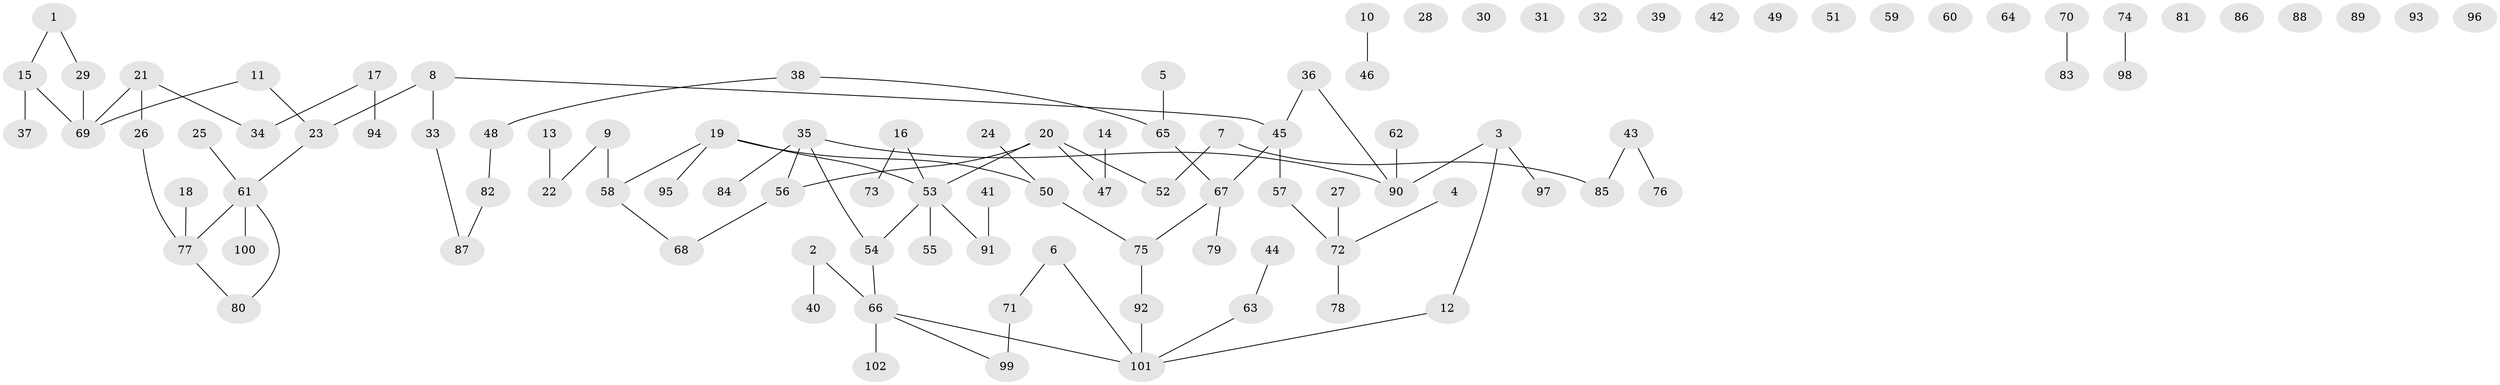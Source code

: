 // Generated by graph-tools (version 1.1) at 2025/00/03/09/25 03:00:52]
// undirected, 102 vertices, 91 edges
graph export_dot {
graph [start="1"]
  node [color=gray90,style=filled];
  1;
  2;
  3;
  4;
  5;
  6;
  7;
  8;
  9;
  10;
  11;
  12;
  13;
  14;
  15;
  16;
  17;
  18;
  19;
  20;
  21;
  22;
  23;
  24;
  25;
  26;
  27;
  28;
  29;
  30;
  31;
  32;
  33;
  34;
  35;
  36;
  37;
  38;
  39;
  40;
  41;
  42;
  43;
  44;
  45;
  46;
  47;
  48;
  49;
  50;
  51;
  52;
  53;
  54;
  55;
  56;
  57;
  58;
  59;
  60;
  61;
  62;
  63;
  64;
  65;
  66;
  67;
  68;
  69;
  70;
  71;
  72;
  73;
  74;
  75;
  76;
  77;
  78;
  79;
  80;
  81;
  82;
  83;
  84;
  85;
  86;
  87;
  88;
  89;
  90;
  91;
  92;
  93;
  94;
  95;
  96;
  97;
  98;
  99;
  100;
  101;
  102;
  1 -- 15;
  1 -- 29;
  2 -- 40;
  2 -- 66;
  3 -- 12;
  3 -- 90;
  3 -- 97;
  4 -- 72;
  5 -- 65;
  6 -- 71;
  6 -- 101;
  7 -- 52;
  7 -- 85;
  8 -- 23;
  8 -- 33;
  8 -- 45;
  9 -- 22;
  9 -- 58;
  10 -- 46;
  11 -- 23;
  11 -- 69;
  12 -- 101;
  13 -- 22;
  14 -- 47;
  15 -- 37;
  15 -- 69;
  16 -- 53;
  16 -- 73;
  17 -- 34;
  17 -- 94;
  18 -- 77;
  19 -- 50;
  19 -- 53;
  19 -- 58;
  19 -- 95;
  20 -- 47;
  20 -- 52;
  20 -- 53;
  20 -- 56;
  21 -- 26;
  21 -- 34;
  21 -- 69;
  23 -- 61;
  24 -- 50;
  25 -- 61;
  26 -- 77;
  27 -- 72;
  29 -- 69;
  33 -- 87;
  35 -- 54;
  35 -- 56;
  35 -- 84;
  35 -- 90;
  36 -- 45;
  36 -- 90;
  38 -- 48;
  38 -- 65;
  41 -- 91;
  43 -- 76;
  43 -- 85;
  44 -- 63;
  45 -- 57;
  45 -- 67;
  48 -- 82;
  50 -- 75;
  53 -- 54;
  53 -- 55;
  53 -- 91;
  54 -- 66;
  56 -- 68;
  57 -- 72;
  58 -- 68;
  61 -- 77;
  61 -- 80;
  61 -- 100;
  62 -- 90;
  63 -- 101;
  65 -- 67;
  66 -- 99;
  66 -- 101;
  66 -- 102;
  67 -- 75;
  67 -- 79;
  70 -- 83;
  71 -- 99;
  72 -- 78;
  74 -- 98;
  75 -- 92;
  77 -- 80;
  82 -- 87;
  92 -- 101;
}
